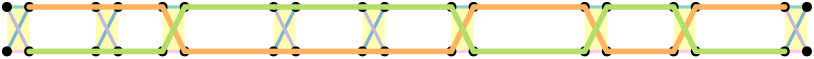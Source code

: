 <?xml version="1.0"?>
<!DOCTYPE ipe SYSTEM "ipe.dtd">
<ipe version="70218" creator="Ipe 7.2.21">
<info created="D:20210305153157" modified="D:20210305154752"/>
<ipestyle name="basic">
<symbol name="arrow/arc(spx)">
<path stroke="sym-stroke" fill="sym-stroke" pen="sym-pen">
0 0 m
-1 0.333 l
-1 -0.333 l
h
</path>
</symbol>
<symbol name="arrow/farc(spx)">
<path stroke="sym-stroke" fill="white" pen="sym-pen">
0 0 m
-1 0.333 l
-1 -0.333 l
h
</path>
</symbol>
<symbol name="arrow/ptarc(spx)">
<path stroke="sym-stroke" fill="sym-stroke" pen="sym-pen">
0 0 m
-1 0.333 l
-0.8 0 l
-1 -0.333 l
h
</path>
</symbol>
<symbol name="arrow/fptarc(spx)">
<path stroke="sym-stroke" fill="white" pen="sym-pen">
0 0 m
-1 0.333 l
-0.8 0 l
-1 -0.333 l
h
</path>
</symbol>
<symbol name="mark/circle(sx)" transformations="translations">
<path fill="sym-stroke">
0.6 0 0 0.6 0 0 e
0.4 0 0 0.4 0 0 e
</path>
</symbol>
<symbol name="mark/disk(sx)" transformations="translations">
<path fill="sym-stroke">
0.6 0 0 0.6 0 0 e
</path>
</symbol>
<symbol name="mark/fdisk(sfx)" transformations="translations">
<group>
<path fill="sym-fill">
0.5 0 0 0.5 0 0 e
</path>
<path fill="sym-stroke" fillrule="eofill">
0.6 0 0 0.6 0 0 e
0.4 0 0 0.4 0 0 e
</path>
</group>
</symbol>
<symbol name="mark/box(sx)" transformations="translations">
<path fill="sym-stroke" fillrule="eofill">
-0.6 -0.6 m
0.6 -0.6 l
0.6 0.6 l
-0.6 0.6 l
h
-0.4 -0.4 m
0.4 -0.4 l
0.4 0.4 l
-0.4 0.4 l
h
</path>
</symbol>
<symbol name="mark/square(sx)" transformations="translations">
<path fill="sym-stroke">
-0.6 -0.6 m
0.6 -0.6 l
0.6 0.6 l
-0.6 0.6 l
h
</path>
</symbol>
<symbol name="mark/fsquare(sfx)" transformations="translations">
<group>
<path fill="sym-fill">
-0.5 -0.5 m
0.5 -0.5 l
0.5 0.5 l
-0.5 0.5 l
h
</path>
<path fill="sym-stroke" fillrule="eofill">
-0.6 -0.6 m
0.6 -0.6 l
0.6 0.6 l
-0.6 0.6 l
h
-0.4 -0.4 m
0.4 -0.4 l
0.4 0.4 l
-0.4 0.4 l
h
</path>
</group>
</symbol>
<symbol name="mark/cross(sx)" transformations="translations">
<group>
<path fill="sym-stroke">
-0.43 -0.57 m
0.57 0.43 l
0.43 0.57 l
-0.57 -0.43 l
h
</path>
<path fill="sym-stroke">
-0.43 0.57 m
0.57 -0.43 l
0.43 -0.57 l
-0.57 0.43 l
h
</path>
</group>
</symbol>
<symbol name="arrow/fnormal(spx)">
<path stroke="sym-stroke" fill="white" pen="sym-pen">
0 0 m
-1 0.333 l
-1 -0.333 l
h
</path>
</symbol>
<symbol name="arrow/pointed(spx)">
<path stroke="sym-stroke" fill="sym-stroke" pen="sym-pen">
0 0 m
-1 0.333 l
-0.8 0 l
-1 -0.333 l
h
</path>
</symbol>
<symbol name="arrow/fpointed(spx)">
<path stroke="sym-stroke" fill="white" pen="sym-pen">
0 0 m
-1 0.333 l
-0.8 0 l
-1 -0.333 l
h
</path>
</symbol>
<symbol name="arrow/linear(spx)">
<path stroke="sym-stroke" pen="sym-pen">
-1 0.333 m
0 0 l
-1 -0.333 l
</path>
</symbol>
<symbol name="arrow/fdouble(spx)">
<path stroke="sym-stroke" fill="white" pen="sym-pen">
0 0 m
-1 0.333 l
-1 -0.333 l
h
-1 0 m
-2 0.333 l
-2 -0.333 l
h
</path>
</symbol>
<symbol name="arrow/double(spx)">
<path stroke="sym-stroke" fill="sym-stroke" pen="sym-pen">
0 0 m
-1 0.333 l
-1 -0.333 l
h
-1 0 m
-2 0.333 l
-2 -0.333 l
h
</path>
</symbol>
<symbol name="arrow/mid-normal(spx)">
<path stroke="sym-stroke" fill="sym-stroke" pen="sym-pen">
0.5 0 m
-0.5 0.333 l
-0.5 -0.333 l
h
</path>
</symbol>
<symbol name="arrow/mid-fnormal(spx)">
<path stroke="sym-stroke" fill="white" pen="sym-pen">
0.5 0 m
-0.5 0.333 l
-0.5 -0.333 l
h
</path>
</symbol>
<symbol name="arrow/mid-pointed(spx)">
<path stroke="sym-stroke" fill="sym-stroke" pen="sym-pen">
0.5 0 m
-0.5 0.333 l
-0.3 0 l
-0.5 -0.333 l
h
</path>
</symbol>
<symbol name="arrow/mid-fpointed(spx)">
<path stroke="sym-stroke" fill="white" pen="sym-pen">
0.5 0 m
-0.5 0.333 l
-0.3 0 l
-0.5 -0.333 l
h
</path>
</symbol>
<symbol name="arrow/mid-double(spx)">
<path stroke="sym-stroke" fill="sym-stroke" pen="sym-pen">
1 0 m
0 0.333 l
0 -0.333 l
h
0 0 m
-1 0.333 l
-1 -0.333 l
h
</path>
</symbol>
<symbol name="arrow/mid-fdouble(spx)">
<path stroke="sym-stroke" fill="white" pen="sym-pen">
1 0 m
0 0.333 l
0 -0.333 l
h
0 0 m
-1 0.333 l
-1 -0.333 l
h
</path>
</symbol>
<pen name="heavier" value="0.8"/>
<pen name="fat" value="1.2"/>
<pen name="ultrafat" value="2"/>
<symbolsize name="large" value="5"/>
<symbolsize name="small" value="2"/>
<symbolsize name="tiny" value="1.1"/>
<arrowsize name="large" value="10"/>
<arrowsize name="small" value="5"/>
<arrowsize name="tiny" value="3"/>
<color name="red" value="1 0 0"/>
<color name="blue" value="0 0 1"/>
<color name="green" value="0 1 0"/>
<color name="yellow" value="1 1 0"/>
<color name="orange" value="1 0.647 0"/>
<color name="gold" value="1 0.843 0"/>
<color name="purple" value="0.627 0.125 0.941"/>
<color name="gray" value="0.745"/>
<color name="brown" value="0.647 0.165 0.165"/>
<color name="navy" value="0 0 0.502"/>
<color name="pink" value="1 0.753 0.796"/>
<color name="seagreen" value="0.18 0.545 0.341"/>
<color name="turquoise" value="0.251 0.878 0.816"/>
<color name="violet" value="0.933 0.51 0.933"/>
<color name="darkblue" value="0 0 0.545"/>
<color name="darkcyan" value="0 0.545 0.545"/>
<color name="darkgray" value="0.663"/>
<color name="darkgreen" value="0 0.392 0"/>
<color name="darkmagenta" value="0.545 0 0.545"/>
<color name="darkorange" value="1 0.549 0"/>
<color name="darkred" value="0.545 0 0"/>
<color name="lightblue" value="0.678 0.847 0.902"/>
<color name="lightcyan" value="0.878 1 1"/>
<color name="lightgray" value="0.827"/>
<color name="lightgreen" value="0.565 0.933 0.565"/>
<color name="lightyellow" value="1 1 0.878"/>
<dashstyle name="dotted" value="[1 3] 0"/>
<dashstyle name="dashed" value="[4] 0"/>
<dashstyle name="dash dotted" value="[4 2 1 2] 0"/>
<dashstyle name="dash dot dotted" value="[4 2 1 2 1 2] 0"/>
<textsize name="large" value="\large"/>
<textsize name="small" value="\small"/>
<textsize name="tiny" value="\tiny"/>
<textsize name="Large" value="\Large"/>
<textsize name="LARGE" value="\LARGE"/>
<textsize name="huge" value="\huge"/>
<textsize name="Huge" value="\Huge"/>
<textsize name="footnote" value="\footnotesize"/>
<textstyle name="center" begin="\begin{center}" end="\end{center}"/>
<textstyle name="itemize" begin="\begin{itemize}" end="\end{itemize}"/>
<textstyle name="item" begin="\begin{itemize}\item{}" end="\end{itemize}"/>
<gridsize name="4 pts" value="4"/>
<gridsize name="8 pts (~3 mm)" value="8"/>
<gridsize name="16 pts (~6 mm)" value="16"/>
<gridsize name="32 pts (~12 mm)" value="32"/>
<gridsize name="10 pts (~3.5 mm)" value="10"/>
<gridsize name="20 pts (~7 mm)" value="20"/>
<gridsize name="14 pts (~5 mm)" value="14"/>
<gridsize name="28 pts (~10 mm)" value="28"/>
<gridsize name="56 pts (~20 mm)" value="56"/>
<anglesize name="90 deg" value="90"/>
<anglesize name="60 deg" value="60"/>
<anglesize name="45 deg" value="45"/>
<anglesize name="30 deg" value="30"/>
<anglesize name="22.5 deg" value="22.5"/>
<opacity name="10%" value="0.1"/>
<opacity name="30%" value="0.3"/>
<opacity name="50%" value="0.5"/>
<opacity name="75%" value="0.75"/>
<tiling name="falling" angle="-60" step="4" width="1"/>
<tiling name="rising" angle="30" step="4" width="1"/>
</ipestyle>
<ipestyle name="brew">
<pen name="fattyfatfat" value="4"/>
<color name="aliceblue" value="0.941 0.973 1"/>
<color name="brew1" value="0.552 0.827 0.78"/>
<color name="brew2" value="1 1 0.701"/>
<color name="brew3" value="0.745 0.729 0.854"/>
<color name="brew4" value="0.984 0.501 0.447"/>
<color name="brew5" value="0.501 0.694 0.827"/>
<color name="brew6" value="0.992 0.705 0.384"/>
<color name="brew7" value="0.701 0.87 0.411"/>
<color name="brew8" value="0.988 0.803 0.898"/>
</ipestyle>
<page>
<layer name="case-1"/>
<layer name="case-1-primes"/>
<layer name="case-2"/>
<layer name="case-2-primes"/>
<view layers="case-1" active="case-1"/>
<view layers="case-1 case-1-primes" active="case-1-primes"/>
<view layers="case-2" active="case-2"/>
<view layers="case-2 case-2-primes" active="case-2-primes"/>
<path layer="case-1" matrix="1 0 0 1 280 0" fill="brew2">
64 688 m
64 672 l
72 672 l
72 688 l
h
</path>
<path matrix="1 0 0 1 240 0" fill="brew2">
64 688 m
64 672 l
72 672 l
72 688 l
h
</path>
<path matrix="1 0 0 1 208 0" fill="brew2">
64 688 m
64 672 l
72 672 l
72 688 l
h
</path>
<path matrix="1 0 0 1 160 0" fill="brew2">
64 688 m
64 672 l
72 672 l
72 688 l
h
</path>
<path matrix="1 0 0 1 128 0" fill="brew2">
64 688 m
64 672 l
72 672 l
72 688 l
h
</path>
<path matrix="1 0 0 1 96 0" fill="brew2">
64 688 m
64 672 l
72 672 l
72 688 l
h
</path>
<path matrix="1 0 0 1 56 0" fill="brew2">
64 688 m
64 672 l
72 672 l
72 688 l
h
</path>
<path matrix="1 0 0 1 32 0" fill="brew2">
64 688 m
64 672 l
72 672 l
72 688 l
h
</path>
<path fill="brew2">
64 688 m
64 672 l
72 672 l
72 688 l
h
</path>
<path matrix="1 0 0 1 -144 0" stroke="brew8" pen="fat">
208 672 m
216 672 l
</path>
<path matrix="1 0 0 1 -144 0" stroke="brew5" pen="fat">
208 672 m
216 688 l
</path>
<path matrix="1 0 0 1 -144 0" stroke="brew3" pen="fat">
208 688 m
216 672 l
</path>
<path matrix="1 0 0 1 -144 0" stroke="brew1" pen="fat">
208 688 m
216 688 l
</path>
<use matrix="1 0 0 1 -144 0" name="mark/disk(sx)" pos="208 688" size="normal" stroke="black"/>
<use matrix="1 0 0 1 -144 0" name="mark/disk(sx)" pos="208 672" size="normal" stroke="black"/>
<use matrix="1 0 0 1 -144 0" name="mark/disk(sx)" pos="216 672" size="normal" stroke="black"/>
<use matrix="1 0 0 1 -144 0" name="mark/disk(sx)" pos="216 688" size="normal" stroke="black"/>
<path matrix="1 0 0 1 -112 0" stroke="brew8" pen="fat">
208 672 m
216 672 l
</path>
<path matrix="1 0 0 1 -112 0" stroke="brew5" pen="fat">
208 672 m
216 688 l
</path>
<path matrix="1 0 0 1 -112 0" stroke="brew3" pen="fat">
208 688 m
216 672 l
</path>
<path matrix="1 0 0 1 -112 0" stroke="brew1" pen="fat">
208 688 m
216 688 l
</path>
<use matrix="1 0 0 1 -112 0" name="mark/disk(sx)" pos="208 688" size="normal" stroke="black"/>
<use matrix="1 0 0 1 -112 0" name="mark/disk(sx)" pos="208 672" size="normal" stroke="black"/>
<use matrix="1 0 0 1 -112 0" name="mark/disk(sx)" pos="216 672" size="normal" stroke="black"/>
<use matrix="1 0 0 1 -112 0" name="mark/disk(sx)" pos="216 688" size="normal" stroke="black"/>
<path matrix="1 0 0 1 -88 0" stroke="brew8" pen="fat">
208 672 m
216 672 l
</path>
<path matrix="1 0 0 1 -88 0" stroke="brew5" pen="fat">
208 672 m
216 688 l
</path>
<path matrix="1 0 0 1 -88 0" stroke="brew3" pen="fat">
208 688 m
216 672 l
</path>
<path matrix="1 0 0 1 -88 0" stroke="brew1" pen="fat">
208 688 m
216 688 l
</path>
<use matrix="1 0 0 1 -88 0" name="mark/disk(sx)" pos="208 688" size="normal" stroke="black"/>
<use matrix="1 0 0 1 -88 0" name="mark/disk(sx)" pos="208 672" size="normal" stroke="black"/>
<use matrix="1 0 0 1 -88 0" name="mark/disk(sx)" pos="216 672" size="normal" stroke="black"/>
<use matrix="1 0 0 1 -88 0" name="mark/disk(sx)" pos="216 688" size="normal" stroke="black"/>
<path matrix="1 0 0 1 -48 0" stroke="brew8" pen="fat">
208 672 m
216 672 l
</path>
<path matrix="1 0 0 1 -48 0" stroke="brew5" pen="fat">
208 672 m
216 688 l
</path>
<path matrix="1 0 0 1 -48 0" stroke="brew3" pen="fat">
208 688 m
216 672 l
</path>
<path matrix="1 0 0 1 -48 0" stroke="brew1" pen="fat">
208 688 m
216 688 l
</path>
<use matrix="1 0 0 1 -48 0" name="mark/disk(sx)" pos="208 688" size="normal" stroke="black"/>
<use matrix="1 0 0 1 -48 0" name="mark/disk(sx)" pos="208 672" size="normal" stroke="black"/>
<use matrix="1 0 0 1 -48 0" name="mark/disk(sx)" pos="216 672" size="normal" stroke="black"/>
<use matrix="1 0 0 1 -48 0" name="mark/disk(sx)" pos="216 688" size="normal" stroke="black"/>
<path matrix="1 0 0 1 -16 0" stroke="brew8" pen="fat">
208 672 m
216 672 l
</path>
<path matrix="1 0 0 1 -16 0" stroke="brew5" pen="fat">
208 672 m
216 688 l
</path>
<path matrix="1 0 0 1 -16 0" stroke="brew3" pen="fat">
208 688 m
216 672 l
</path>
<path matrix="1 0 0 1 -16 0" stroke="brew1" pen="fat">
208 688 m
216 688 l
</path>
<use matrix="1 0 0 1 -16 0" name="mark/disk(sx)" pos="208 688" size="normal" stroke="black"/>
<use matrix="1 0 0 1 -16 0" name="mark/disk(sx)" pos="208 672" size="normal" stroke="black"/>
<use matrix="1 0 0 1 -16 0" name="mark/disk(sx)" pos="216 672" size="normal" stroke="black"/>
<use matrix="1 0 0 1 -16 0" name="mark/disk(sx)" pos="216 688" size="normal" stroke="black"/>
<path matrix="1 0 0 1 16 0" stroke="brew8" pen="fat">
208 672 m
216 672 l
</path>
<path matrix="1 0 0 1 16 0" stroke="brew5" pen="fat">
208 672 m
216 688 l
</path>
<path matrix="1 0 0 1 16 0" stroke="brew3" pen="fat">
208 688 m
216 672 l
</path>
<path matrix="1 0 0 1 16 0" stroke="brew1" pen="fat">
208 688 m
216 688 l
</path>
<use matrix="1 0 0 1 16 0" name="mark/disk(sx)" pos="208 688" size="normal" stroke="black"/>
<use matrix="1 0 0 1 16 0" name="mark/disk(sx)" pos="208 672" size="normal" stroke="black"/>
<use matrix="1 0 0 1 16 0" name="mark/disk(sx)" pos="216 672" size="normal" stroke="black"/>
<use matrix="1 0 0 1 16 0" name="mark/disk(sx)" pos="216 688" size="normal" stroke="black"/>
<path matrix="1 0 0 1 64 0" stroke="brew8" pen="fat">
208 672 m
216 672 l
</path>
<path matrix="1 0 0 1 64 0" stroke="brew5" pen="fat">
208 672 m
216 688 l
</path>
<path matrix="1 0 0 1 64 0" stroke="brew3" pen="fat">
208 688 m
216 672 l
</path>
<path matrix="1 0 0 1 64 0" stroke="brew1" pen="fat">
208 688 m
216 688 l
</path>
<use matrix="1 0 0 1 64 0" name="mark/disk(sx)" pos="208 688" size="normal" stroke="black"/>
<use matrix="1 0 0 1 64 0" name="mark/disk(sx)" pos="208 672" size="normal" stroke="black"/>
<use matrix="1 0 0 1 64 0" name="mark/disk(sx)" pos="216 672" size="normal" stroke="black"/>
<use matrix="1 0 0 1 64 0" name="mark/disk(sx)" pos="216 688" size="normal" stroke="black"/>
<path matrix="1 0 0 1 96 0" stroke="brew8" pen="fat">
208 672 m
216 672 l
</path>
<path matrix="1 0 0 1 96 0" stroke="brew5" pen="fat">
208 672 m
216 688 l
</path>
<path matrix="1 0 0 1 96 0" stroke="brew3" pen="fat">
208 688 m
216 672 l
</path>
<path matrix="1 0 0 1 96 0" stroke="brew1" pen="fat">
208 688 m
216 688 l
</path>
<use matrix="1 0 0 1 96 0" name="mark/disk(sx)" pos="208 688" size="normal" stroke="black"/>
<use matrix="1 0 0 1 96 0" name="mark/disk(sx)" pos="208 672" size="normal" stroke="black"/>
<use matrix="1 0 0 1 96 0" name="mark/disk(sx)" pos="216 672" size="normal" stroke="black"/>
<use matrix="1 0 0 1 96 0" name="mark/disk(sx)" pos="216 688" size="normal" stroke="black"/>
<path matrix="1 0 0 1 136 0" stroke="brew8" pen="fat">
208 672 m
216 672 l
</path>
<path matrix="1 0 0 1 136 0" stroke="brew5" pen="fat">
208 672 m
216 688 l
</path>
<path matrix="1 0 0 1 136 0" stroke="brew3" pen="fat">
208 688 m
216 672 l
</path>
<path matrix="1 0 0 1 136 0" stroke="brew1" pen="fat">
208 688 m
216 688 l
</path>
<use matrix="1 0 0 1 136 0" name="mark/disk(sx)" pos="208 688" size="normal" stroke="black"/>
<use matrix="1 0 0 1 136 0" name="mark/disk(sx)" pos="208 672" size="normal" stroke="black"/>
<use matrix="1 0 0 1 136 0" name="mark/disk(sx)" pos="216 672" size="normal" stroke="black"/>
<use matrix="1 0 0 1 136 0" name="mark/disk(sx)" pos="216 688" size="normal" stroke="black"/>
<path stroke="brew6" pen="ultrafat" cap="1" join="1">
72 688 m
120 688 l
128 672 l
224 672 l
232 688 l
272 688 l
280 672 l
304 672 l
312 688 l
344 688 l
</path>
<path stroke="brew7" pen="ultrafat" cap="1" join="1">
72 672 m
120 672 l
128 688 l
224 688 l
232 672 l
272 672 l
280 688 l
304 688 l
312 672 l
344 672 l
</path>
<path layer="case-2" matrix="1 0 0 1 280 0" fill="brew2">
64 688 m
64 672 l
72 672 l
72 688 l
h
</path>
<path matrix="1 0 0 1 240 0" fill="brew2">
64 688 m
64 672 l
72 672 l
72 688 l
h
</path>
<path matrix="1 0 0 1 208 0" fill="brew2">
64 688 m
64 672 l
72 672 l
72 688 l
h
</path>
<path matrix="1 0 0 1 160 0" fill="brew2">
64 688 m
64 672 l
72 672 l
72 688 l
h
</path>
<path matrix="1 0 0 1 128 0" fill="brew2">
64 688 m
64 672 l
72 672 l
72 688 l
h
</path>
<path matrix="1 0 0 1 96 0" fill="brew2">
64 688 m
64 672 l
72 672 l
72 688 l
h
</path>
<path matrix="1 0 0 1 56 0" fill="brew2">
64 688 m
64 672 l
72 672 l
72 688 l
h
</path>
<path matrix="1 0 0 1 32 0" fill="brew2">
64 688 m
64 672 l
72 672 l
72 688 l
h
</path>
<path fill="brew2">
64 688 m
64 672 l
72 672 l
72 688 l
h
</path>
<path matrix="1 0 0 1 -144 0" stroke="brew8" pen="fat">
208 672 m
216 672 l
</path>
<path matrix="1 0 0 1 -144 0" stroke="brew5" pen="fat">
208 672 m
216 688 l
</path>
<path matrix="1 0 0 1 -144 0" stroke="brew3" pen="fat">
208 688 m
216 672 l
</path>
<path matrix="1 0 0 1 -144 0" stroke="brew1" pen="fat">
208 688 m
216 688 l
</path>
<use matrix="1 0 0 1 -144 0" name="mark/disk(sx)" pos="208 688" size="normal" stroke="black"/>
<use matrix="1 0 0 1 -144 0" name="mark/disk(sx)" pos="208 672" size="normal" stroke="black"/>
<use matrix="1 0 0 1 -144 0" name="mark/disk(sx)" pos="216 672" size="normal" stroke="black"/>
<use matrix="1 0 0 1 -144 0" name="mark/disk(sx)" pos="216 688" size="normal" stroke="black"/>
<path matrix="1 0 0 1 -112 0" stroke="brew8" pen="fat">
208 672 m
216 672 l
</path>
<path matrix="1 0 0 1 -112 0" stroke="brew5" pen="fat">
208 672 m
216 688 l
</path>
<path matrix="1 0 0 1 -112 0" stroke="brew3" pen="fat">
208 688 m
216 672 l
</path>
<path matrix="1 0 0 1 -112 0" stroke="brew1" pen="fat">
208 688 m
216 688 l
</path>
<use matrix="1 0 0 1 -112 0" name="mark/disk(sx)" pos="208 688" size="normal" stroke="black"/>
<use matrix="1 0 0 1 -112 0" name="mark/disk(sx)" pos="208 672" size="normal" stroke="black"/>
<use matrix="1 0 0 1 -112 0" name="mark/disk(sx)" pos="216 672" size="normal" stroke="black"/>
<use matrix="1 0 0 1 -112 0" name="mark/disk(sx)" pos="216 688" size="normal" stroke="black"/>
<path matrix="1 0 0 1 -88 0" stroke="brew8" pen="fat">
208 672 m
216 672 l
</path>
<path matrix="1 0 0 1 -88 0" stroke="brew5" pen="fat">
208 672 m
216 688 l
</path>
<path matrix="1 0 0 1 -88 0" stroke="brew3" pen="fat">
208 688 m
216 672 l
</path>
<path matrix="1 0 0 1 -88 0" stroke="brew1" pen="fat">
208 688 m
216 688 l
</path>
<use matrix="1 0 0 1 -88 0" name="mark/disk(sx)" pos="208 688" size="normal" stroke="black"/>
<use matrix="1 0 0 1 -88 0" name="mark/disk(sx)" pos="208 672" size="normal" stroke="black"/>
<use matrix="1 0 0 1 -88 0" name="mark/disk(sx)" pos="216 672" size="normal" stroke="black"/>
<use matrix="1 0 0 1 -88 0" name="mark/disk(sx)" pos="216 688" size="normal" stroke="black"/>
<path matrix="1 0 0 1 -48 0" stroke="brew8" pen="fat">
208 672 m
216 672 l
</path>
<path matrix="1 0 0 1 -48 0" stroke="brew5" pen="fat">
208 672 m
216 688 l
</path>
<path matrix="1 0 0 1 -48 0" stroke="brew3" pen="fat">
208 688 m
216 672 l
</path>
<path matrix="1 0 0 1 -48 0" stroke="brew1" pen="fat">
208 688 m
216 688 l
</path>
<use matrix="1 0 0 1 -48 0" name="mark/disk(sx)" pos="208 688" size="normal" stroke="black"/>
<use matrix="1 0 0 1 -48 0" name="mark/disk(sx)" pos="208 672" size="normal" stroke="black"/>
<use matrix="1 0 0 1 -48 0" name="mark/disk(sx)" pos="216 672" size="normal" stroke="black"/>
<use matrix="1 0 0 1 -48 0" name="mark/disk(sx)" pos="216 688" size="normal" stroke="black"/>
<path matrix="1 0 0 1 -16 0" stroke="brew8" pen="fat">
208 672 m
216 672 l
</path>
<path matrix="1 0 0 1 -16 0" stroke="brew5" pen="fat">
208 672 m
216 688 l
</path>
<path matrix="1 0 0 1 -16 0" stroke="brew3" pen="fat">
208 688 m
216 672 l
</path>
<path matrix="1 0 0 1 -16 0" stroke="brew1" pen="fat">
208 688 m
216 688 l
</path>
<use matrix="1 0 0 1 -16 0" name="mark/disk(sx)" pos="208 688" size="normal" stroke="black"/>
<use matrix="1 0 0 1 -16 0" name="mark/disk(sx)" pos="208 672" size="normal" stroke="black"/>
<use matrix="1 0 0 1 -16 0" name="mark/disk(sx)" pos="216 672" size="normal" stroke="black"/>
<use matrix="1 0 0 1 -16 0" name="mark/disk(sx)" pos="216 688" size="normal" stroke="black"/>
<path matrix="1 0 0 1 16 0" stroke="brew8" pen="fat">
208 672 m
216 672 l
</path>
<path matrix="1 0 0 1 16 0" stroke="brew5" pen="fat">
208 672 m
216 688 l
</path>
<path matrix="1 0 0 1 16 0" stroke="brew3" pen="fat">
208 688 m
216 672 l
</path>
<path matrix="1 0 0 1 16 0" stroke="brew1" pen="fat">
208 688 m
216 688 l
</path>
<use matrix="1 0 0 1 16 0" name="mark/disk(sx)" pos="208 688" size="normal" stroke="black"/>
<use matrix="1 0 0 1 16 0" name="mark/disk(sx)" pos="208 672" size="normal" stroke="black"/>
<use matrix="1 0 0 1 16 0" name="mark/disk(sx)" pos="216 672" size="normal" stroke="black"/>
<use matrix="1 0 0 1 16 0" name="mark/disk(sx)" pos="216 688" size="normal" stroke="black"/>
<path matrix="1 0 0 1 64 0" stroke="brew8" pen="fat">
208 672 m
216 672 l
</path>
<path matrix="1 0 0 1 64 0" stroke="brew5" pen="fat">
208 672 m
216 688 l
</path>
<path matrix="1 0 0 1 64 0" stroke="brew3" pen="fat">
208 688 m
216 672 l
</path>
<path matrix="1 0 0 1 64 0" stroke="brew1" pen="fat">
208 688 m
216 688 l
</path>
<use matrix="1 0 0 1 64 0" name="mark/disk(sx)" pos="208 688" size="normal" stroke="black"/>
<use matrix="1 0 0 1 64 0" name="mark/disk(sx)" pos="208 672" size="normal" stroke="black"/>
<use matrix="1 0 0 1 64 0" name="mark/disk(sx)" pos="216 672" size="normal" stroke="black"/>
<use matrix="1 0 0 1 64 0" name="mark/disk(sx)" pos="216 688" size="normal" stroke="black"/>
<path matrix="1 0 0 1 96 0" stroke="brew8" pen="fat">
208 672 m
216 672 l
</path>
<path matrix="1 0 0 1 96 0" stroke="brew5" pen="fat">
208 672 m
216 688 l
</path>
<path matrix="1 0 0 1 96 0" stroke="brew3" pen="fat">
208 688 m
216 672 l
</path>
<path matrix="1 0 0 1 96 0" stroke="brew1" pen="fat">
208 688 m
216 688 l
</path>
<use matrix="1 0 0 1 96 0" name="mark/disk(sx)" pos="208 688" size="normal" stroke="black"/>
<use matrix="1 0 0 1 96 0" name="mark/disk(sx)" pos="208 672" size="normal" stroke="black"/>
<use matrix="1 0 0 1 96 0" name="mark/disk(sx)" pos="216 672" size="normal" stroke="black"/>
<use matrix="1 0 0 1 96 0" name="mark/disk(sx)" pos="216 688" size="normal" stroke="black"/>
<path matrix="1 0 0 1 136 0" stroke="brew8" pen="fat">
208 672 m
216 672 l
</path>
<path matrix="1 0 0 1 136 0" stroke="brew5" pen="fat">
208 672 m
216 688 l
</path>
<path matrix="1 0 0 1 136 0" stroke="brew3" pen="fat">
208 688 m
216 672 l
</path>
<path matrix="1 0 0 1 136 0" stroke="brew1" pen="fat">
208 688 m
216 688 l
</path>
<use matrix="1 0 0 1 136 0" name="mark/disk(sx)" pos="208 688" size="normal" stroke="black"/>
<use matrix="1 0 0 1 136 0" name="mark/disk(sx)" pos="208 672" size="normal" stroke="black"/>
<use matrix="1 0 0 1 136 0" name="mark/disk(sx)" pos="216 672" size="normal" stroke="black"/>
<use matrix="1 0 0 1 136 0" name="mark/disk(sx)" pos="216 688" size="normal" stroke="black"/>
<path stroke="brew6" pen="ultrafat" cap="1" join="1">
72 688 m
96 688 l
104 672 l
160 672 l
168 688 l
224 688 l
232 672 l
272 672 l
280 688 l
304 688 l
312 672 l
344 672 l
</path>
<path stroke="brew7" pen="ultrafat" cap="1" join="1">
72 672 m
96 672 l
104 688 l
160 688 l
168 672 l
224 672 l
232 688 l
272 688 l
280 672 l
304 672 l
312 688 l
344 688 l
</path>
<path layer="case-2-primes" stroke="brew6" pen="ultrafat" cap="1" join="1">
344 672 m
352 688 l
344 688 l
</path>
<path stroke="brew7" pen="ultrafat" cap="1" join="1">
72 672 m
64 688 l
72 688 l
</path>
<path layer="case-1-primes" stroke="brew6" pen="ultrafat" cap="1" join="1">
72 672 m
64 688 l
72 688 l
</path>
<path stroke="brew7" pen="ultrafat" cap="1" join="1">
344 688 m
352 672 l
344 672 l
</path>
</page>
</ipe>
